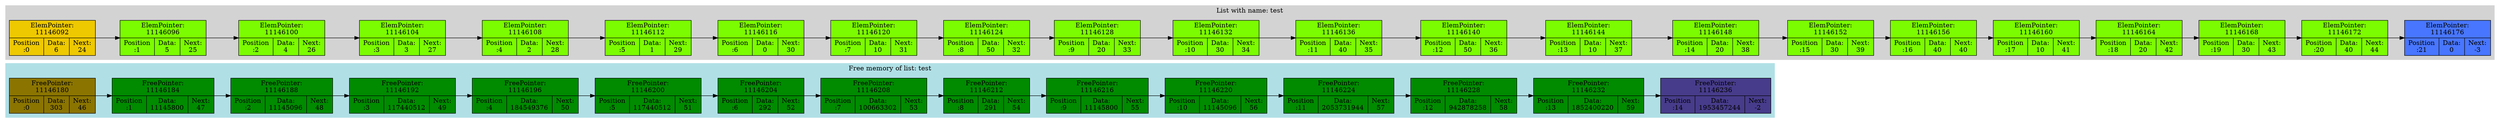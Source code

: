 digraph G{
subgraph clustermem {
style=filled;
color=powderblue;
f0 [shape=record, label="FreePointer:\n11146180 | {Position\n:0 | Data:\n303 | Next:\n46}",style="filled",fillcolor="gold4"];
f0->f1
f1 [shape=record, label="FreePointer:\n11146184 | {Position\n:1 | Data:\n11145800 | Next:\n47}",style="filled",fillcolor="green4"];
f1->f2
f2 [shape=record, label="FreePointer:\n11146188 | {Position\n:2 | Data:\n11145096 | Next:\n48}",style="filled",fillcolor="green4"];
f2->f3
f3 [shape=record, label="FreePointer:\n11146192 | {Position\n:3 | Data:\n117440512 | Next:\n49}",style="filled",fillcolor="green4"];
f3->f4
f4 [shape=record, label="FreePointer:\n11146196 | {Position\n:4 | Data:\n184549376 | Next:\n50}",style="filled",fillcolor="green4"];
f4->f5
f5 [shape=record, label="FreePointer:\n11146200 | {Position\n:5 | Data:\n117440512 | Next:\n51}",style="filled",fillcolor="green4"];
f5->f6
f6 [shape=record, label="FreePointer:\n11146204 | {Position\n:6 | Data:\n292 | Next:\n52}",style="filled",fillcolor="green4"];
f6->f7
f7 [shape=record, label="FreePointer:\n11146208 | {Position\n:7 | Data:\n100663302 | Next:\n53}",style="filled",fillcolor="green4"];
f7->f8
f8 [shape=record, label="FreePointer:\n11146212 | {Position\n:8 | Data:\n291 | Next:\n54}",style="filled",fillcolor="green4"];
f8->f9
f9 [shape=record, label="FreePointer:\n11146216 | {Position\n:9 | Data:\n11145800 | Next:\n55}",style="filled",fillcolor="green4"];
f9->f10
f10 [shape=record, label="FreePointer:\n11146220 | {Position\n:10 | Data:\n11145096 | Next:\n56}",style="filled",fillcolor="green4"];
f10->f11
f11 [shape=record, label="FreePointer:\n11146224 | {Position\n:11 | Data:\n2053731944 | Next:\n57}",style="filled",fillcolor="green4"];
f11->f12
f12 [shape=record, label="FreePointer:\n11146228 | {Position\n:12 | Data:\n942878258 | Next:\n58}",style="filled",fillcolor="green4"];
f12->f13
f13 [shape=record, label="FreePointer:\n11146232 | {Position\n:13 | Data:\n1852400220 | Next:\n59}",style="filled",fillcolor="green4"];
f13->f14
f14 [shape=record, label="FreePointer:\n11146236 | {Position\n:14 | Data:\n1953457244 | Next:\n-2}",style="filled",fillcolor="slateblue4"];
label = "Free memory of list: test"}
rankdir=LR;
subgraph clusterlist {
style=filled;
color=lightgrey;
0 [shape=record, label="ElemPointer:\n11146092 | {Position\n:0 | Data:\n6 | Next:\n24}",style="filled",fillcolor="gold2"];
0->1
1 [shape=record, label="ElemPointer:\n11146096 | {Position\n:1 | Data:\n5 | Next:\n25}",style="filled",fillcolor="lawngreen"];
1->2
2 [shape=record, label="ElemPointer:\n11146100 | {Position\n:2 | Data:\n4 | Next:\n26}",style="filled",fillcolor="lawngreen"];
2->3
3 [shape=record, label="ElemPointer:\n11146104 | {Position\n:3 | Data:\n3 | Next:\n27}",style="filled",fillcolor="lawngreen"];
3->4
4 [shape=record, label="ElemPointer:\n11146108 | {Position\n:4 | Data:\n2 | Next:\n28}",style="filled",fillcolor="lawngreen"];
4->5
5 [shape=record, label="ElemPointer:\n11146112 | {Position\n:5 | Data:\n1 | Next:\n29}",style="filled",fillcolor="lawngreen"];
5->6
6 [shape=record, label="ElemPointer:\n11146116 | {Position\n:6 | Data:\n0 | Next:\n30}",style="filled",fillcolor="lawngreen"];
6->7
7 [shape=record, label="ElemPointer:\n11146120 | {Position\n:7 | Data:\n10 | Next:\n31}",style="filled",fillcolor="lawngreen"];
7->8
8 [shape=record, label="ElemPointer:\n11146124 | {Position\n:8 | Data:\n50 | Next:\n32}",style="filled",fillcolor="lawngreen"];
8->9
9 [shape=record, label="ElemPointer:\n11146128 | {Position\n:9 | Data:\n20 | Next:\n33}",style="filled",fillcolor="lawngreen"];
9->10
10 [shape=record, label="ElemPointer:\n11146132 | {Position\n:10 | Data:\n30 | Next:\n34}",style="filled",fillcolor="lawngreen"];
10->11
11 [shape=record, label="ElemPointer:\n11146136 | {Position\n:11 | Data:\n40 | Next:\n35}",style="filled",fillcolor="lawngreen"];
11->12
12 [shape=record, label="ElemPointer:\n11146140 | {Position\n:12 | Data:\n50 | Next:\n36}",style="filled",fillcolor="lawngreen"];
12->13
13 [shape=record, label="ElemPointer:\n11146144 | {Position\n:13 | Data:\n10 | Next:\n37}",style="filled",fillcolor="lawngreen"];
13->14
14 [shape=record, label="ElemPointer:\n11146148 | {Position\n:14 | Data:\n20 | Next:\n38}",style="filled",fillcolor="lawngreen"];
14->15
15 [shape=record, label="ElemPointer:\n11146152 | {Position\n:15 | Data:\n30 | Next:\n39}",style="filled",fillcolor="lawngreen"];
15->16
16 [shape=record, label="ElemPointer:\n11146156 | {Position\n:16 | Data:\n40 | Next:\n40}",style="filled",fillcolor="lawngreen"];
16->17
17 [shape=record, label="ElemPointer:\n11146160 | {Position\n:17 | Data:\n10 | Next:\n41}",style="filled",fillcolor="lawngreen"];
17->18
18 [shape=record, label="ElemPointer:\n11146164 | {Position\n:18 | Data:\n20 | Next:\n42}",style="filled",fillcolor="lawngreen"];
18->19
19 [shape=record, label="ElemPointer:\n11146168 | {Position\n:19 | Data:\n30 | Next:\n43}",style="filled",fillcolor="lawngreen"];
19->20
20 [shape=record, label="ElemPointer:\n11146172 | {Position\n:20 | Data:\n40 | Next:\n44}",style="filled",fillcolor="lawngreen"];
20->21
21 [shape=record, label="ElemPointer:\n11146176 | {Position\n:21 | Data:\n0 | Next:\n-3}",style="filled",fillcolor="royalblue1"];
label = "List with name: test"}
}
